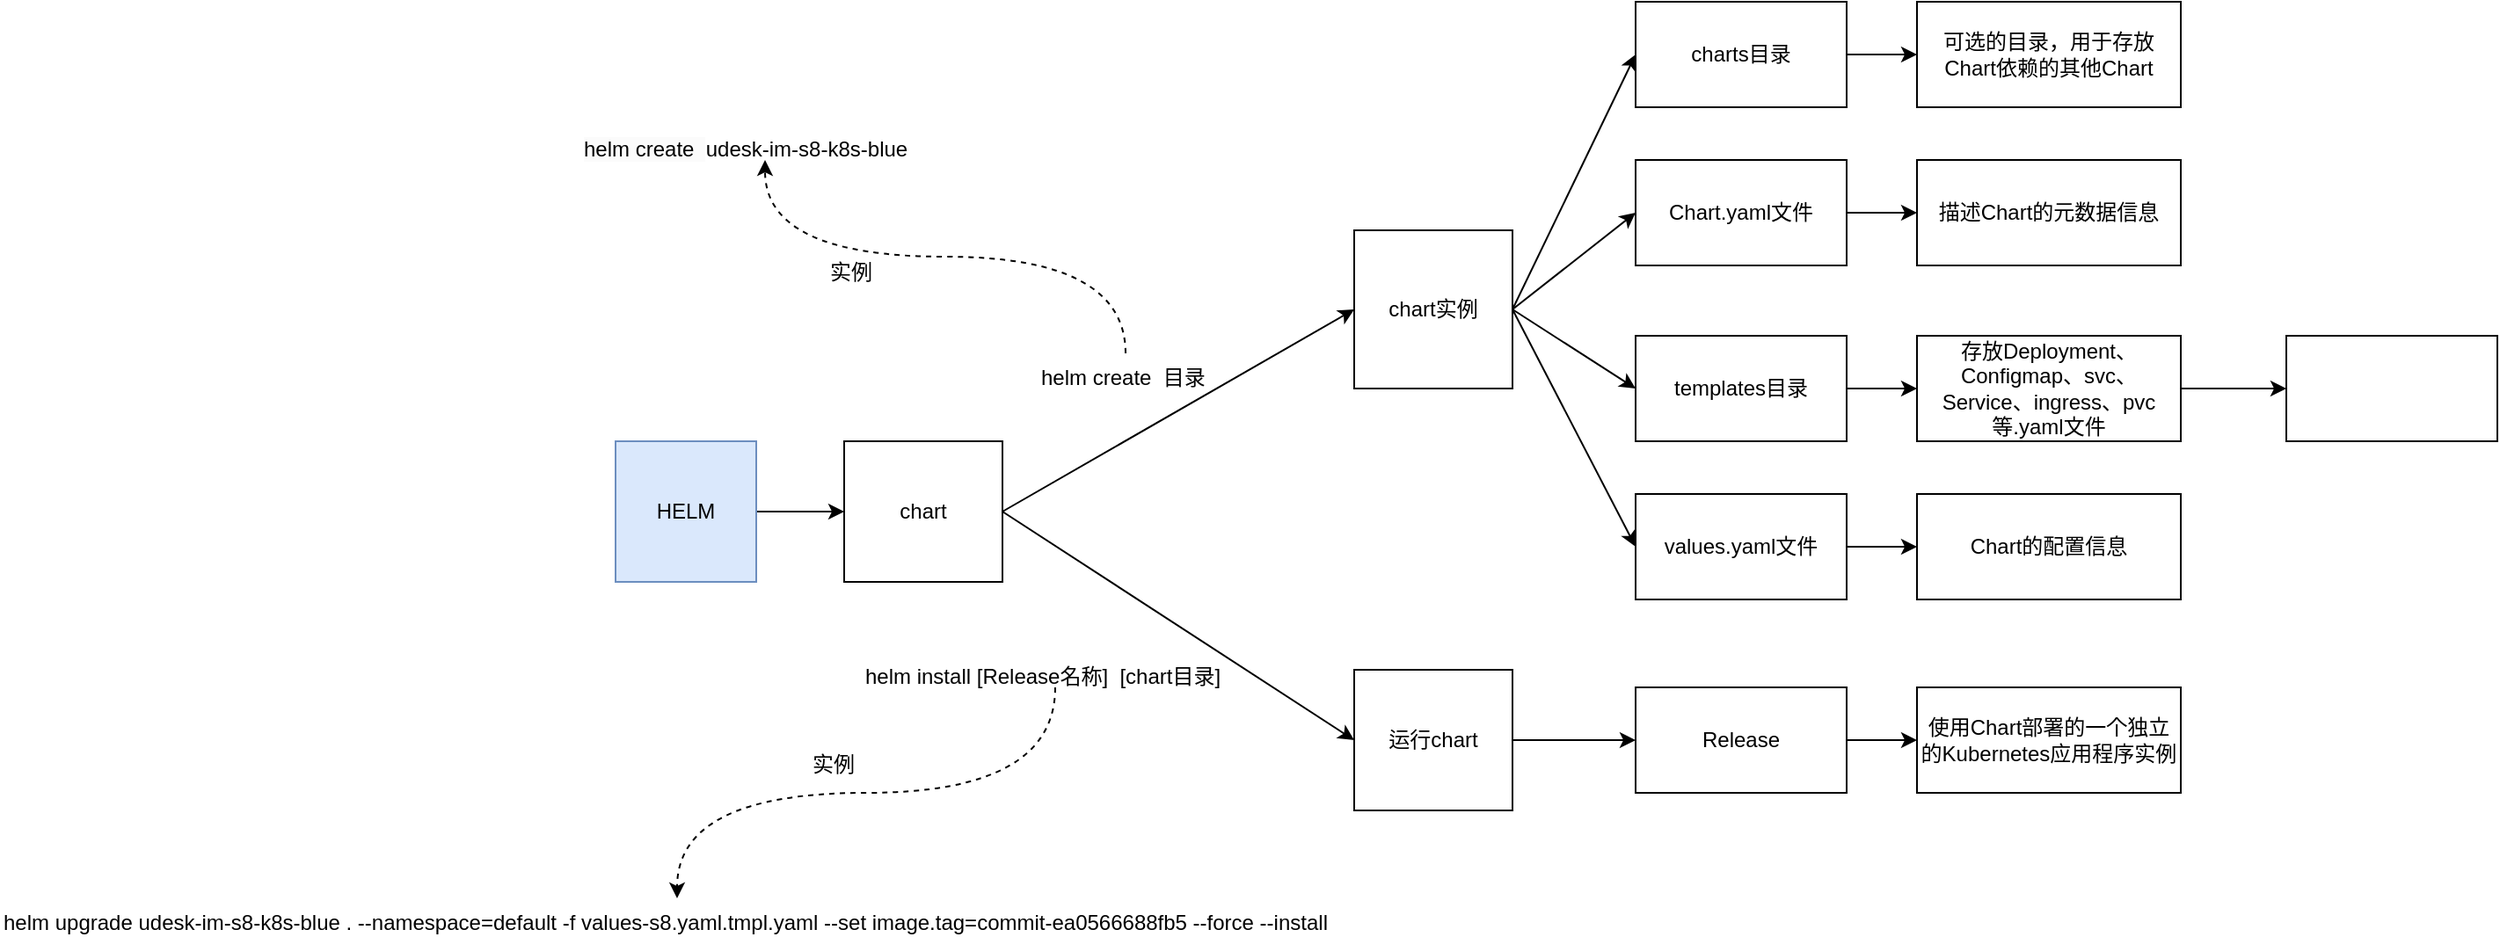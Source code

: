 <mxfile version="21.6.5" type="github">
  <diagram name="第 1 页" id="E5oqeyXUT3EholCvVv0P">
    <mxGraphModel dx="2261" dy="774" grid="1" gridSize="10" guides="1" tooltips="1" connect="1" arrows="1" fold="1" page="1" pageScale="1" pageWidth="827" pageHeight="1169" math="0" shadow="0">
      <root>
        <mxCell id="0" />
        <mxCell id="1" parent="0" />
        <mxCell id="5qIUG_8EQPnFbdWqvxKQ-47" style="edgeStyle=orthogonalEdgeStyle;rounded=0;orthogonalLoop=1;jettySize=auto;html=1;exitX=1;exitY=0.5;exitDx=0;exitDy=0;entryX=0;entryY=0.5;entryDx=0;entryDy=0;" edge="1" parent="1" source="5qIUG_8EQPnFbdWqvxKQ-1" target="5qIUG_8EQPnFbdWqvxKQ-44">
          <mxGeometry relative="1" as="geometry" />
        </mxCell>
        <mxCell id="5qIUG_8EQPnFbdWqvxKQ-1" value="HELM" style="whiteSpace=wrap;html=1;aspect=fixed;fillColor=#dae8fc;strokeColor=#6c8ebf;" vertex="1" parent="1">
          <mxGeometry x="-270" y="250" width="80" height="80" as="geometry" />
        </mxCell>
        <mxCell id="5qIUG_8EQPnFbdWqvxKQ-24" style="rounded=0;orthogonalLoop=1;jettySize=auto;html=1;exitX=1;exitY=0.5;exitDx=0;exitDy=0;entryX=0;entryY=0.5;entryDx=0;entryDy=0;elbow=vertical;" edge="1" parent="1" source="5qIUG_8EQPnFbdWqvxKQ-3" target="5qIUG_8EQPnFbdWqvxKQ-20">
          <mxGeometry relative="1" as="geometry" />
        </mxCell>
        <mxCell id="5qIUG_8EQPnFbdWqvxKQ-25" style="rounded=0;orthogonalLoop=1;jettySize=auto;html=1;exitX=1;exitY=0.5;exitDx=0;exitDy=0;entryX=0;entryY=0.5;entryDx=0;entryDy=0;" edge="1" parent="1" source="5qIUG_8EQPnFbdWqvxKQ-3" target="5qIUG_8EQPnFbdWqvxKQ-21">
          <mxGeometry relative="1" as="geometry" />
        </mxCell>
        <mxCell id="5qIUG_8EQPnFbdWqvxKQ-26" style="rounded=0;orthogonalLoop=1;jettySize=auto;html=1;exitX=1;exitY=0.5;exitDx=0;exitDy=0;entryX=0;entryY=0.5;entryDx=0;entryDy=0;" edge="1" parent="1" source="5qIUG_8EQPnFbdWqvxKQ-3" target="5qIUG_8EQPnFbdWqvxKQ-22">
          <mxGeometry relative="1" as="geometry" />
        </mxCell>
        <mxCell id="5qIUG_8EQPnFbdWqvxKQ-27" style="rounded=0;orthogonalLoop=1;jettySize=auto;html=1;exitX=1;exitY=0.5;exitDx=0;exitDy=0;entryX=0;entryY=0.5;entryDx=0;entryDy=0;" edge="1" parent="1" source="5qIUG_8EQPnFbdWqvxKQ-3" target="5qIUG_8EQPnFbdWqvxKQ-23">
          <mxGeometry relative="1" as="geometry" />
        </mxCell>
        <mxCell id="5qIUG_8EQPnFbdWqvxKQ-3" value="chart实例" style="rounded=0;whiteSpace=wrap;html=1;" vertex="1" parent="1">
          <mxGeometry x="150" y="130" width="90" height="90" as="geometry" />
        </mxCell>
        <mxCell id="5qIUG_8EQPnFbdWqvxKQ-40" style="edgeStyle=orthogonalEdgeStyle;rounded=0;orthogonalLoop=1;jettySize=auto;html=1;exitX=1;exitY=0.5;exitDx=0;exitDy=0;entryX=0;entryY=0.5;entryDx=0;entryDy=0;" edge="1" parent="1" source="5qIUG_8EQPnFbdWqvxKQ-20" target="5qIUG_8EQPnFbdWqvxKQ-29">
          <mxGeometry relative="1" as="geometry" />
        </mxCell>
        <mxCell id="5qIUG_8EQPnFbdWqvxKQ-20" value="charts目录" style="rounded=0;whiteSpace=wrap;html=1;" vertex="1" parent="1">
          <mxGeometry x="310" width="120" height="60" as="geometry" />
        </mxCell>
        <mxCell id="5qIUG_8EQPnFbdWqvxKQ-39" style="edgeStyle=orthogonalEdgeStyle;rounded=0;orthogonalLoop=1;jettySize=auto;html=1;exitX=1;exitY=0.5;exitDx=0;exitDy=0;entryX=0;entryY=0.5;entryDx=0;entryDy=0;" edge="1" parent="1" source="5qIUG_8EQPnFbdWqvxKQ-21" target="5qIUG_8EQPnFbdWqvxKQ-37">
          <mxGeometry relative="1" as="geometry" />
        </mxCell>
        <mxCell id="5qIUG_8EQPnFbdWqvxKQ-21" value="Chart.yaml文件" style="rounded=0;whiteSpace=wrap;html=1;" vertex="1" parent="1">
          <mxGeometry x="310" y="90" width="120" height="60" as="geometry" />
        </mxCell>
        <mxCell id="5qIUG_8EQPnFbdWqvxKQ-32" style="edgeStyle=orthogonalEdgeStyle;rounded=0;orthogonalLoop=1;jettySize=auto;html=1;exitX=1;exitY=0.5;exitDx=0;exitDy=0;" edge="1" parent="1" source="5qIUG_8EQPnFbdWqvxKQ-22" target="5qIUG_8EQPnFbdWqvxKQ-31">
          <mxGeometry relative="1" as="geometry" />
        </mxCell>
        <mxCell id="5qIUG_8EQPnFbdWqvxKQ-22" value="templates目录" style="rounded=0;whiteSpace=wrap;html=1;" vertex="1" parent="1">
          <mxGeometry x="310" y="190" width="120" height="60" as="geometry" />
        </mxCell>
        <mxCell id="5qIUG_8EQPnFbdWqvxKQ-36" style="edgeStyle=orthogonalEdgeStyle;rounded=0;orthogonalLoop=1;jettySize=auto;html=1;exitX=1;exitY=0.5;exitDx=0;exitDy=0;" edge="1" parent="1" source="5qIUG_8EQPnFbdWqvxKQ-23" target="5qIUG_8EQPnFbdWqvxKQ-34">
          <mxGeometry relative="1" as="geometry" />
        </mxCell>
        <mxCell id="5qIUG_8EQPnFbdWqvxKQ-23" value="values.yaml文件" style="rounded=0;whiteSpace=wrap;html=1;" vertex="1" parent="1">
          <mxGeometry x="310" y="280" width="120" height="60" as="geometry" />
        </mxCell>
        <mxCell id="5qIUG_8EQPnFbdWqvxKQ-29" value="可选的目录，用于存放Chart依赖的其他Chart" style="rounded=0;whiteSpace=wrap;html=1;" vertex="1" parent="1">
          <mxGeometry x="470" width="150" height="60" as="geometry" />
        </mxCell>
        <mxCell id="5qIUG_8EQPnFbdWqvxKQ-42" style="edgeStyle=orthogonalEdgeStyle;rounded=0;orthogonalLoop=1;jettySize=auto;html=1;exitX=1;exitY=0.5;exitDx=0;exitDy=0;entryX=0;entryY=0.5;entryDx=0;entryDy=0;" edge="1" parent="1" source="5qIUG_8EQPnFbdWqvxKQ-31" target="5qIUG_8EQPnFbdWqvxKQ-41">
          <mxGeometry relative="1" as="geometry" />
        </mxCell>
        <mxCell id="5qIUG_8EQPnFbdWqvxKQ-31" value="存放Deployment、Configmap、svc、Service、ingress、pvc等.yaml文件" style="rounded=0;whiteSpace=wrap;html=1;" vertex="1" parent="1">
          <mxGeometry x="470" y="190" width="150" height="60" as="geometry" />
        </mxCell>
        <mxCell id="5qIUG_8EQPnFbdWqvxKQ-34" value="Chart的配置信息" style="rounded=0;whiteSpace=wrap;html=1;" vertex="1" parent="1">
          <mxGeometry x="470" y="280" width="150" height="60" as="geometry" />
        </mxCell>
        <mxCell id="5qIUG_8EQPnFbdWqvxKQ-37" value="描述Chart的元数据信息" style="rounded=0;whiteSpace=wrap;html=1;" vertex="1" parent="1">
          <mxGeometry x="470" y="90" width="150" height="60" as="geometry" />
        </mxCell>
        <mxCell id="5qIUG_8EQPnFbdWqvxKQ-41" value="" style="rounded=0;whiteSpace=wrap;html=1;" vertex="1" parent="1">
          <mxGeometry x="680" y="190" width="120" height="60" as="geometry" />
        </mxCell>
        <mxCell id="5qIUG_8EQPnFbdWqvxKQ-43" value="helm upgrade udesk-im-s8-k8s-blue . --namespace=default -f values-s8.yaml.tmpl.yaml --set image.tag=commit-ea0566688fb5 --force --install" style="text;whiteSpace=wrap;" vertex="1" parent="1">
          <mxGeometry x="-620" y="510" width="770" height="20" as="geometry" />
        </mxCell>
        <mxCell id="5qIUG_8EQPnFbdWqvxKQ-48" style="rounded=0;orthogonalLoop=1;jettySize=auto;html=1;exitX=1;exitY=0.5;exitDx=0;exitDy=0;entryX=0;entryY=0.5;entryDx=0;entryDy=0;" edge="1" parent="1" source="5qIUG_8EQPnFbdWqvxKQ-44" target="5qIUG_8EQPnFbdWqvxKQ-3">
          <mxGeometry relative="1" as="geometry" />
        </mxCell>
        <mxCell id="5qIUG_8EQPnFbdWqvxKQ-53" style="rounded=0;orthogonalLoop=1;jettySize=auto;html=1;exitX=1;exitY=0.5;exitDx=0;exitDy=0;entryX=0;entryY=0.5;entryDx=0;entryDy=0;" edge="1" parent="1" source="5qIUG_8EQPnFbdWqvxKQ-44" target="5qIUG_8EQPnFbdWqvxKQ-52">
          <mxGeometry relative="1" as="geometry" />
        </mxCell>
        <mxCell id="5qIUG_8EQPnFbdWqvxKQ-44" value="chart" style="rounded=0;whiteSpace=wrap;html=1;" vertex="1" parent="1">
          <mxGeometry x="-140" y="250" width="90" height="80" as="geometry" />
        </mxCell>
        <mxCell id="5qIUG_8EQPnFbdWqvxKQ-64" style="edgeStyle=orthogonalEdgeStyle;rounded=0;orthogonalLoop=1;jettySize=auto;html=1;exitX=0.5;exitY=0;exitDx=0;exitDy=0;entryX=0.5;entryY=1;entryDx=0;entryDy=0;curved=1;dashed=1;" edge="1" parent="1" source="5qIUG_8EQPnFbdWqvxKQ-49" target="5qIUG_8EQPnFbdWqvxKQ-63">
          <mxGeometry relative="1" as="geometry" />
        </mxCell>
        <mxCell id="5qIUG_8EQPnFbdWqvxKQ-49" value="helm create  目录" style="text;whiteSpace=wrap;" vertex="1" parent="1">
          <mxGeometry x="-30" y="200" width="100" height="20" as="geometry" />
        </mxCell>
        <mxCell id="5qIUG_8EQPnFbdWqvxKQ-61" style="edgeStyle=orthogonalEdgeStyle;rounded=0;orthogonalLoop=1;jettySize=auto;html=1;exitX=1;exitY=0.5;exitDx=0;exitDy=0;" edge="1" parent="1" source="5qIUG_8EQPnFbdWqvxKQ-52" target="5qIUG_8EQPnFbdWqvxKQ-60">
          <mxGeometry relative="1" as="geometry" />
        </mxCell>
        <mxCell id="5qIUG_8EQPnFbdWqvxKQ-52" value="运行chart" style="rounded=0;whiteSpace=wrap;html=1;" vertex="1" parent="1">
          <mxGeometry x="150" y="380" width="90" height="80" as="geometry" />
        </mxCell>
        <mxCell id="5qIUG_8EQPnFbdWqvxKQ-56" style="edgeStyle=orthogonalEdgeStyle;rounded=0;orthogonalLoop=1;jettySize=auto;html=1;entryX=0.5;entryY=0;entryDx=0;entryDy=0;curved=1;dashed=1;" edge="1" parent="1" source="5qIUG_8EQPnFbdWqvxKQ-54" target="5qIUG_8EQPnFbdWqvxKQ-43">
          <mxGeometry relative="1" as="geometry" />
        </mxCell>
        <mxCell id="5qIUG_8EQPnFbdWqvxKQ-54" value="helm install [Release名称]  [chart目录]" style="text;whiteSpace=wrap;" vertex="1" parent="1">
          <mxGeometry x="-130" y="370" width="220" height="20" as="geometry" />
        </mxCell>
        <mxCell id="5qIUG_8EQPnFbdWqvxKQ-57" value="实例" style="text;whiteSpace=wrap;" vertex="1" parent="1">
          <mxGeometry x="-160" y="420" width="30" height="30" as="geometry" />
        </mxCell>
        <mxCell id="5qIUG_8EQPnFbdWqvxKQ-68" style="edgeStyle=orthogonalEdgeStyle;rounded=0;orthogonalLoop=1;jettySize=auto;html=1;exitX=1;exitY=0.5;exitDx=0;exitDy=0;" edge="1" parent="1" source="5qIUG_8EQPnFbdWqvxKQ-60">
          <mxGeometry relative="1" as="geometry">
            <mxPoint x="470" y="420" as="targetPoint" />
          </mxGeometry>
        </mxCell>
        <mxCell id="5qIUG_8EQPnFbdWqvxKQ-60" value="Release" style="rounded=0;whiteSpace=wrap;html=1;" vertex="1" parent="1">
          <mxGeometry x="310" y="390" width="120" height="60" as="geometry" />
        </mxCell>
        <mxCell id="5qIUG_8EQPnFbdWqvxKQ-63" value="&lt;span style=&quot;color: rgb(0, 0, 0); font-family: Helvetica; font-size: 12px; font-style: normal; font-variant-ligatures: normal; font-variant-caps: normal; font-weight: 400; letter-spacing: normal; orphans: 2; text-align: left; text-indent: 0px; text-transform: none; widows: 2; word-spacing: 0px; -webkit-text-stroke-width: 0px; background-color: rgb(251, 251, 251); text-decoration-thickness: initial; text-decoration-style: initial; text-decoration-color: initial; float: none; display: inline !important;&quot;&gt;helm create&amp;nbsp;&amp;nbsp;&lt;/span&gt;udesk-im-s8-k8s-blue" style="text;whiteSpace=wrap;html=1;" vertex="1" parent="1">
          <mxGeometry x="-290" y="70" width="210" height="20" as="geometry" />
        </mxCell>
        <mxCell id="5qIUG_8EQPnFbdWqvxKQ-65" value="实例" style="text;whiteSpace=wrap;" vertex="1" parent="1">
          <mxGeometry x="-150" y="140" width="30" height="30" as="geometry" />
        </mxCell>
        <mxCell id="5qIUG_8EQPnFbdWqvxKQ-69" value="使用Chart部署的一个独立的Kubernetes应用程序实例" style="rounded=0;whiteSpace=wrap;html=1;" vertex="1" parent="1">
          <mxGeometry x="470" y="390" width="150" height="60" as="geometry" />
        </mxCell>
      </root>
    </mxGraphModel>
  </diagram>
</mxfile>
